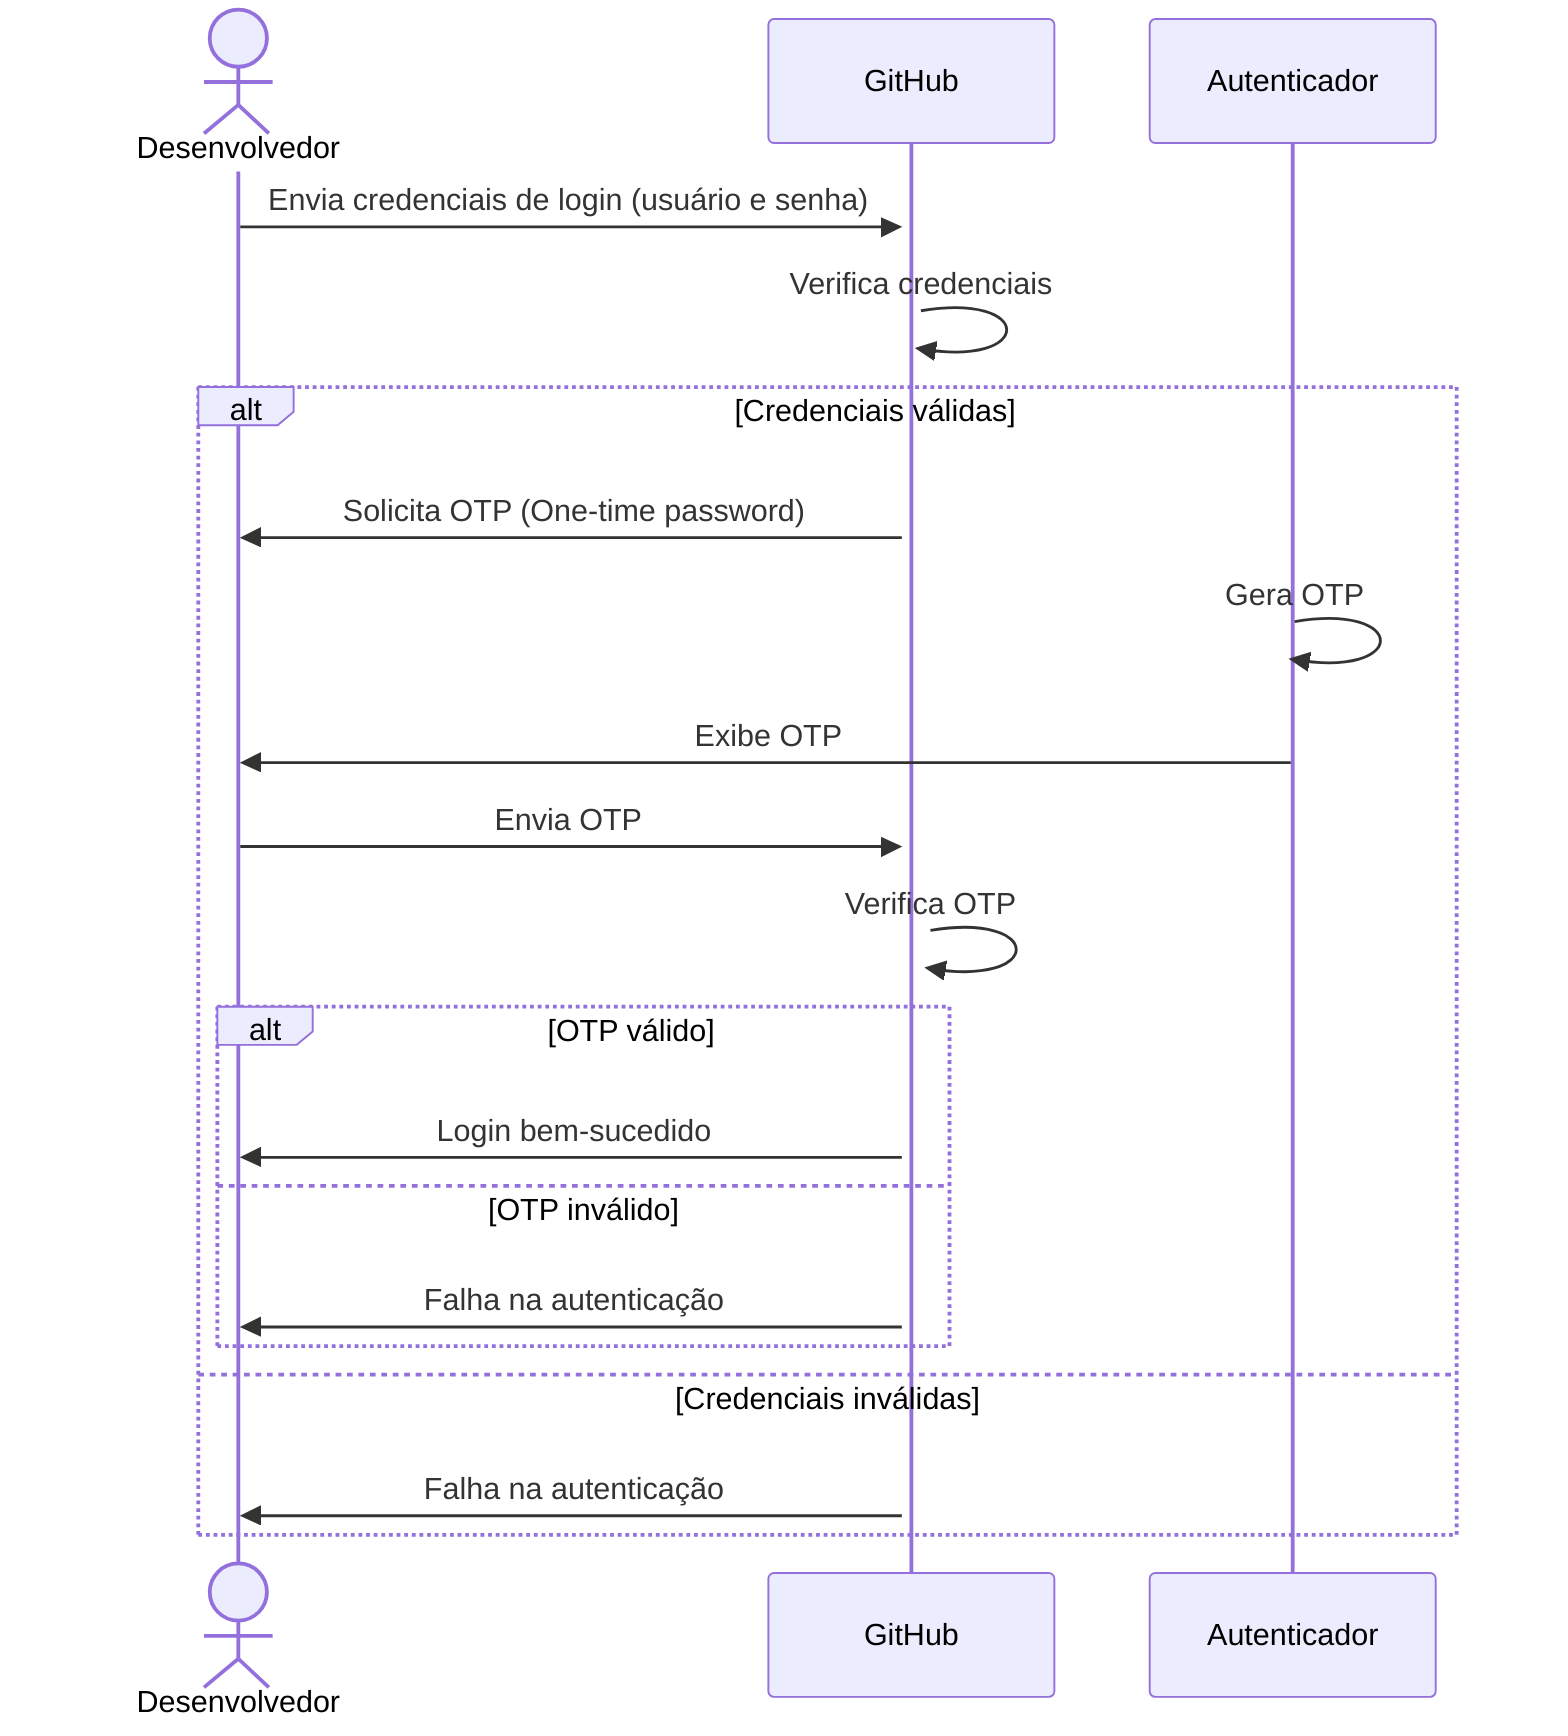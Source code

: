 sequenceDiagram
    actor Desenvolvedor
    Desenvolvedor->>+GitHub: Envia credenciais de login (usuário e senha)
    GitHub->>GitHub: Verifica credenciais
    alt Credenciais válidas
        GitHub->>Desenvolvedor: Solicita OTP (One-time password)
        Autenticador->>Autenticador: Gera OTP
        Autenticador->>Desenvolvedor: Exibe OTP
        Desenvolvedor->>+GitHub: Envia OTP
        GitHub->>GitHub: Verifica OTP
        alt OTP válido
            GitHub->>Desenvolvedor: Login bem-sucedido
        else OTP inválido
            GitHub->>Desenvolvedor: Falha na autenticação
        end
    else Credenciais inválidas
        GitHub->>Desenvolvedor: Falha na autenticação
    end